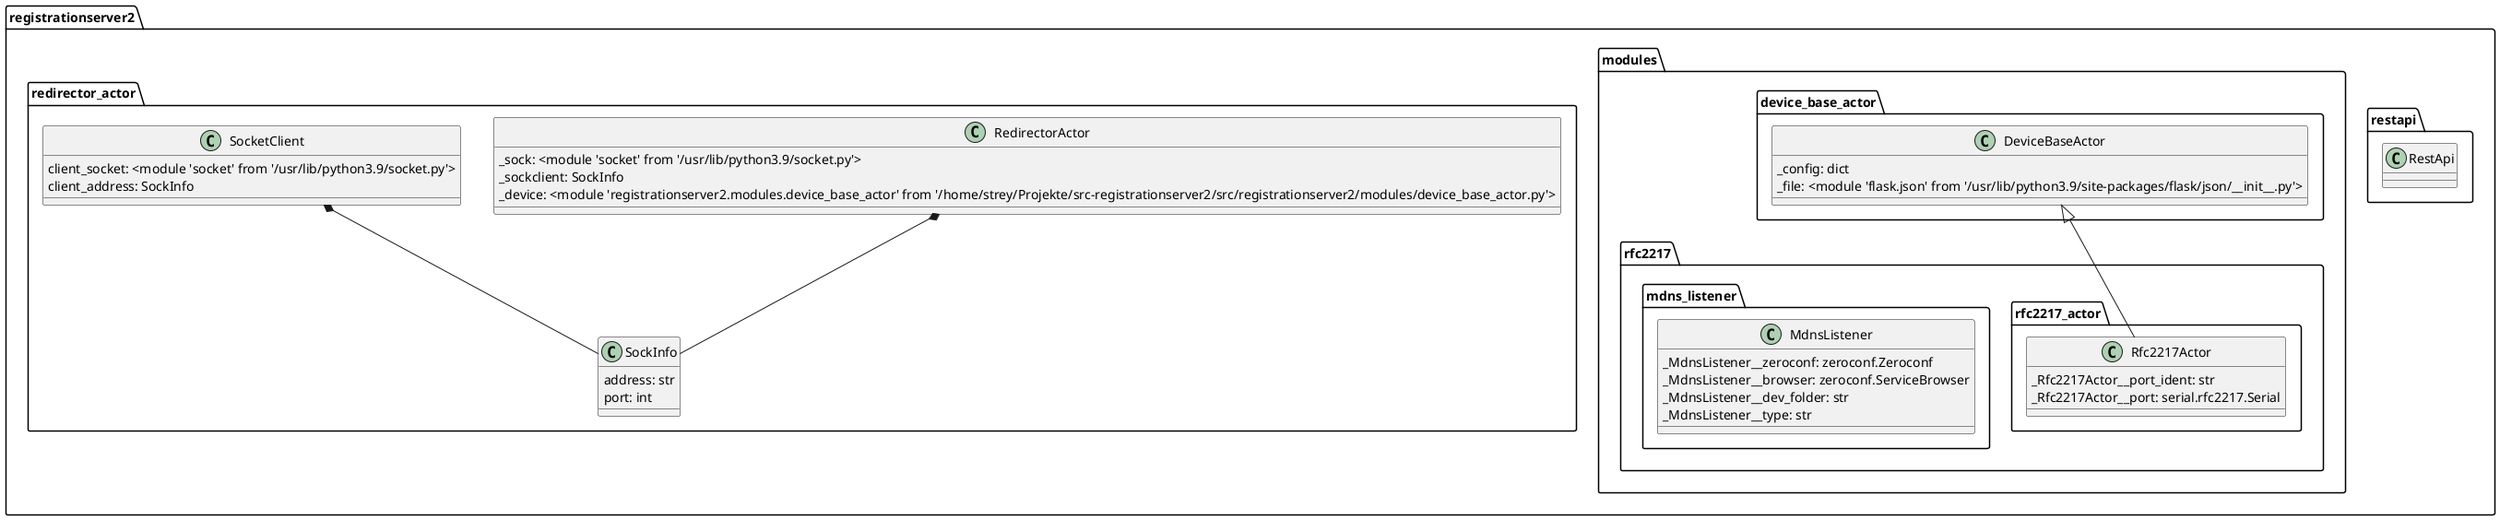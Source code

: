 @startuml
class registrationserver2.restapi.RestApi {
}
class registrationserver2.modules.device_base_actor.DeviceBaseActor {
  _config: dict
  _file: <module 'flask.json' from '/usr/lib/python3.9/site-packages/flask/json/__init__.py'>
}
class registrationserver2.modules.rfc2217.rfc2217_actor.Rfc2217Actor {
  _Rfc2217Actor__port_ident: str
  _Rfc2217Actor__port: serial.rfc2217.Serial
}
class registrationserver2.modules.rfc2217.mdns_listener.MdnsListener {
  _MdnsListener__zeroconf: zeroconf.Zeroconf
  _MdnsListener__browser: zeroconf.ServiceBrowser
  _MdnsListener__dev_folder: str
  _MdnsListener__type: str
}
class registrationserver2.redirector_actor.RedirectorActor {
  _sock: <module 'socket' from '/usr/lib/python3.9/socket.py'>
  _sockclient: SockInfo
  _device: <module 'registrationserver2.modules.device_base_actor' from '/home/strey/Projekte/src-registrationserver2/src/registrationserver2/modules/device_base_actor.py'>
}
class registrationserver2.redirector_actor.SockInfo {
  address: str
  port: int
}
class registrationserver2.redirector_actor.SocketClient {
  client_socket: <module 'socket' from '/usr/lib/python3.9/socket.py'>
  client_address: SockInfo
}
registrationserver2.modules.device_base_actor.DeviceBaseActor <|-- registrationserver2.modules.rfc2217.rfc2217_actor.Rfc2217Actor
registrationserver2.redirector_actor.RedirectorActor *-- registrationserver2.redirector_actor.SockInfo
registrationserver2.redirector_actor.SocketClient *-- registrationserver2.redirector_actor.SockInfo
@enduml
